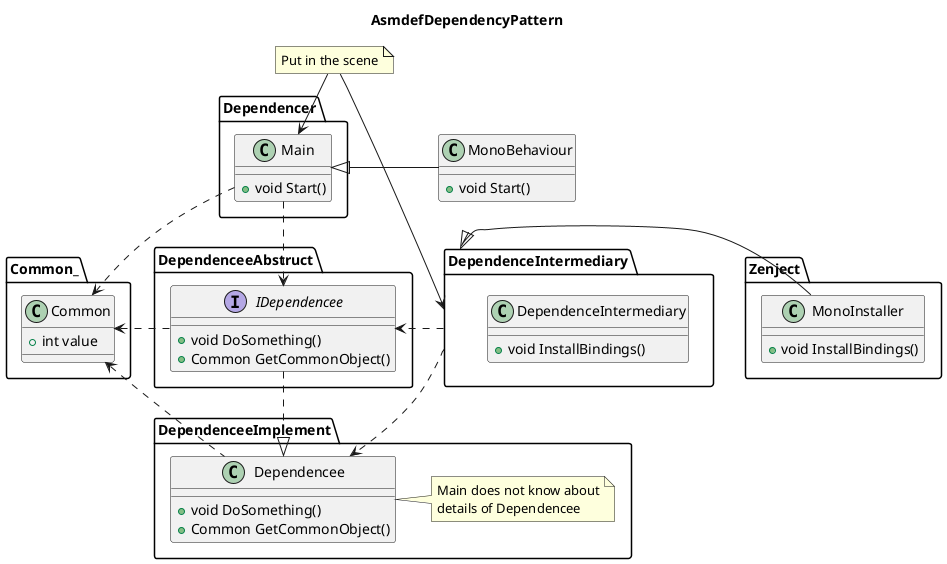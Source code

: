 @startuml

title AsmdefDependencyPattern

class MonoBehaviour {
  +void Start()
}

package Zenject {
  class MonoInstaller {
    +void InstallBindings()
  }
}

package Common_ {
  class Common {
    +int value
  }
}

package DependenceeAbstruct {
  interface IDependencee {
    +void DoSomething()
    +Common GetCommonObject()
  }
}

package DependenceeImplement {
  class Dependencee {
    +void DoSomething()
    +Common GetCommonObject()
  }
  note right
    Main does not know about
    details of Dependencee
  end note
}

package DependenceIntermediary {
  class DependenceIntermediary {
    +void InstallBindings()
  }
}

package Dependencer {
  class Main {
    +void Start()
  }
}

Main .do.> Common
IDependencee .le.> Common
Dependencee .up.> Common

Dependencee <|.up. IDependencee
Main .do.> IDependencee
Main <|-ri- MonoBehaviour

DependenceIntermediary <|-le- MonoInstaller
DependenceIntermediary .ri.> IDependencee
DependenceIntermediary .ri.> Dependencee

note as Scene
  Put in the scene
  end note
Scene --> Main
Scene -> DependenceIntermediary

@enduml
